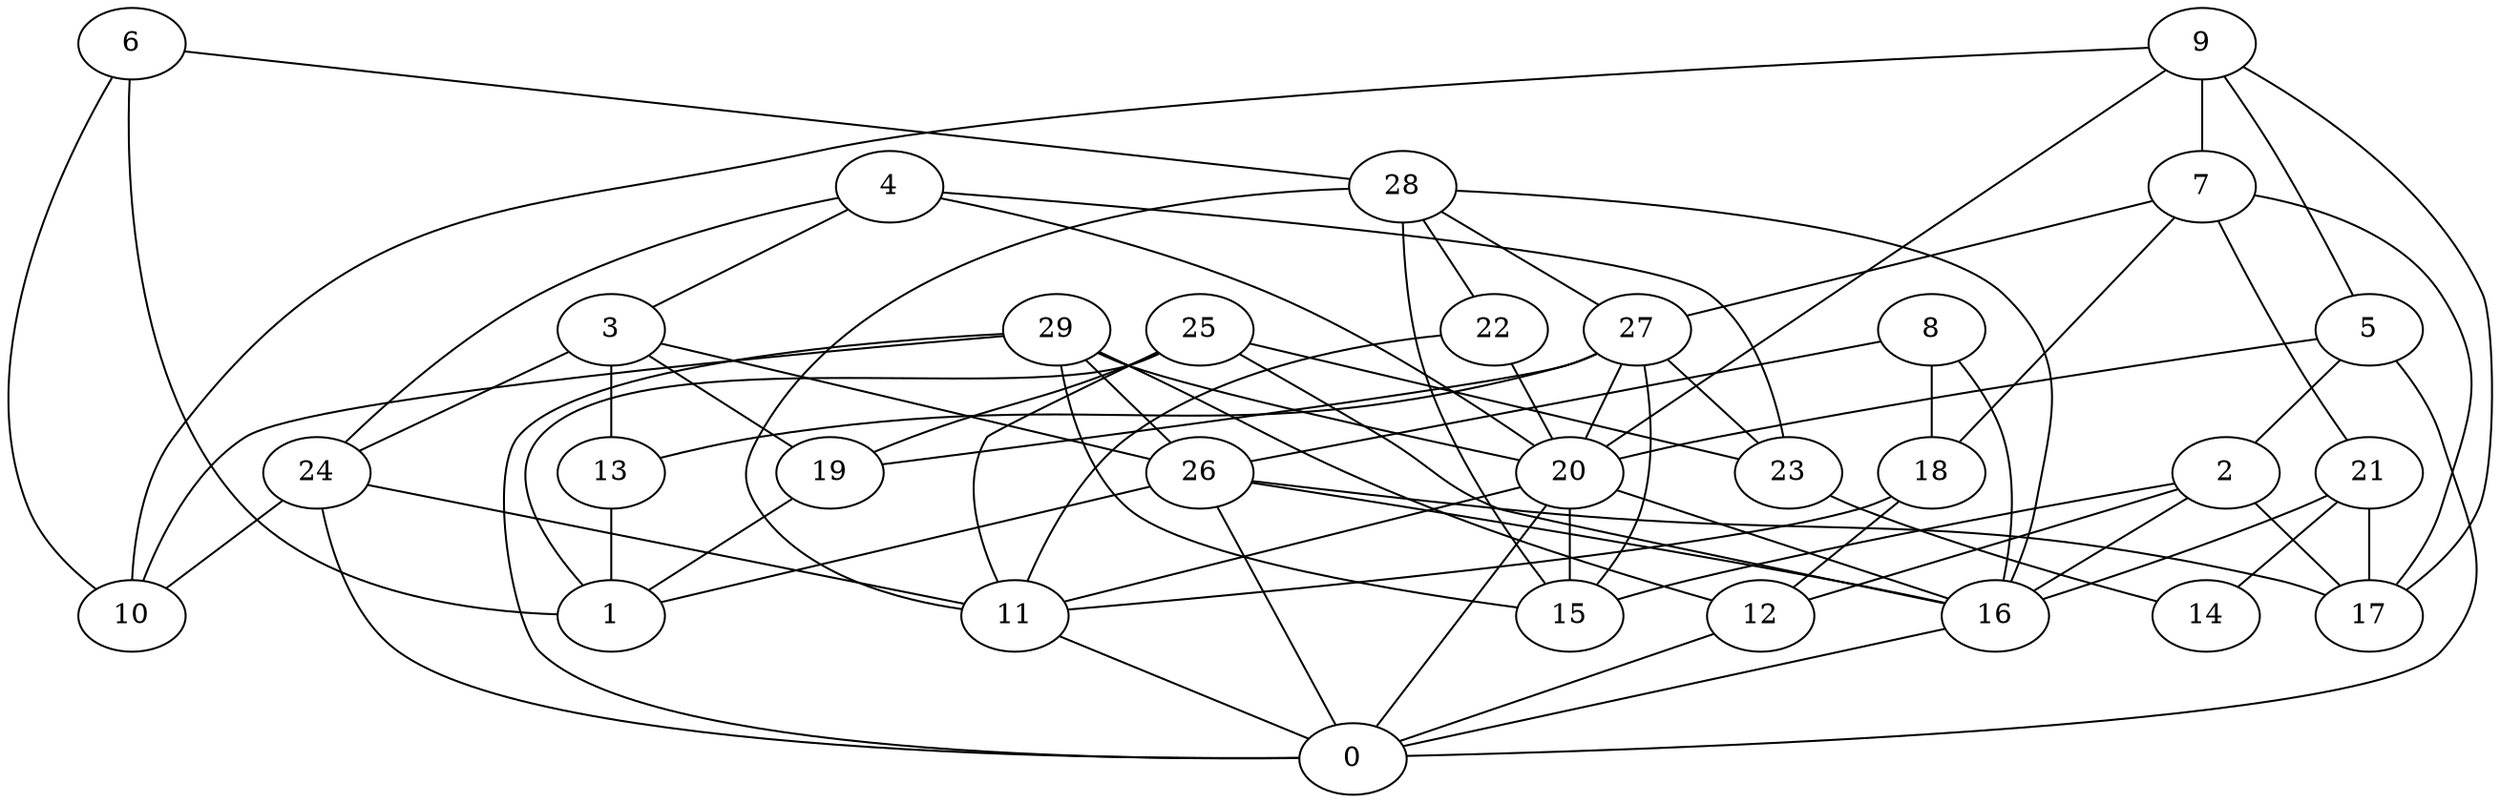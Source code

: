 digraph GG_graph {

subgraph G_graph {
edge [color = black]
"18" -> "11" [dir = none]
"22" -> "11" [dir = none]
"9" -> "17" [dir = none]
"29" -> "12" [dir = none]
"29" -> "20" [dir = none]
"28" -> "15" [dir = none]
"28" -> "16" [dir = none]
"28" -> "27" [dir = none]
"26" -> "0" [dir = none]
"20" -> "0" [dir = none]
"8" -> "16" [dir = none]
"25" -> "1" [dir = none]
"2" -> "16" [dir = none]
"19" -> "1" [dir = none]
"3" -> "13" [dir = none]
"3" -> "26" [dir = none]
"6" -> "28" [dir = none]
"27" -> "20" [dir = none]
"27" -> "19" [dir = none]
"7" -> "18" [dir = none]
"7" -> "17" [dir = none]
"7" -> "27" [dir = none]
"5" -> "20" [dir = none]
"24" -> "10" [dir = none]
"24" -> "11" [dir = none]
"4" -> "23" [dir = none]
"4" -> "20" [dir = none]
"21" -> "14" [dir = none]
"21" -> "16" [dir = none]
"11" -> "0" [dir = none]
"25" -> "16" [dir = none]
"3" -> "24" [dir = none]
"27" -> "23" [dir = none]
"9" -> "5" [dir = none]
"13" -> "1" [dir = none]
"27" -> "13" [dir = none]
"29" -> "0" [dir = none]
"22" -> "20" [dir = none]
"8" -> "18" [dir = none]
"28" -> "22" [dir = none]
"21" -> "17" [dir = none]
"4" -> "3" [dir = none]
"2" -> "15" [dir = none]
"2" -> "17" [dir = none]
"4" -> "24" [dir = none]
"25" -> "23" [dir = none]
"3" -> "19" [dir = none]
"25" -> "11" [dir = none]
"6" -> "1" [dir = none]
"2" -> "12" [dir = none]
"9" -> "7" [dir = none]
"20" -> "11" [dir = none]
"23" -> "14" [dir = none]
"9" -> "10" [dir = none]
"5" -> "2" [dir = none]
"9" -> "20" [dir = none]
"26" -> "1" [dir = none]
"24" -> "0" [dir = none]
"29" -> "26" [dir = none]
"27" -> "15" [dir = none]
"26" -> "16" [dir = none]
"29" -> "10" [dir = none]
"20" -> "16" [dir = none]
"5" -> "0" [dir = none]
"7" -> "21" [dir = none]
"8" -> "26" [dir = none]
"29" -> "15" [dir = none]
"12" -> "0" [dir = none]
"16" -> "0" [dir = none]
"20" -> "15" [dir = none]
"26" -> "17" [dir = none]
"18" -> "12" [dir = none]
"6" -> "10" [dir = none]
"28" -> "11" [dir = none]
"25" -> "19" [dir = none]
}

}

